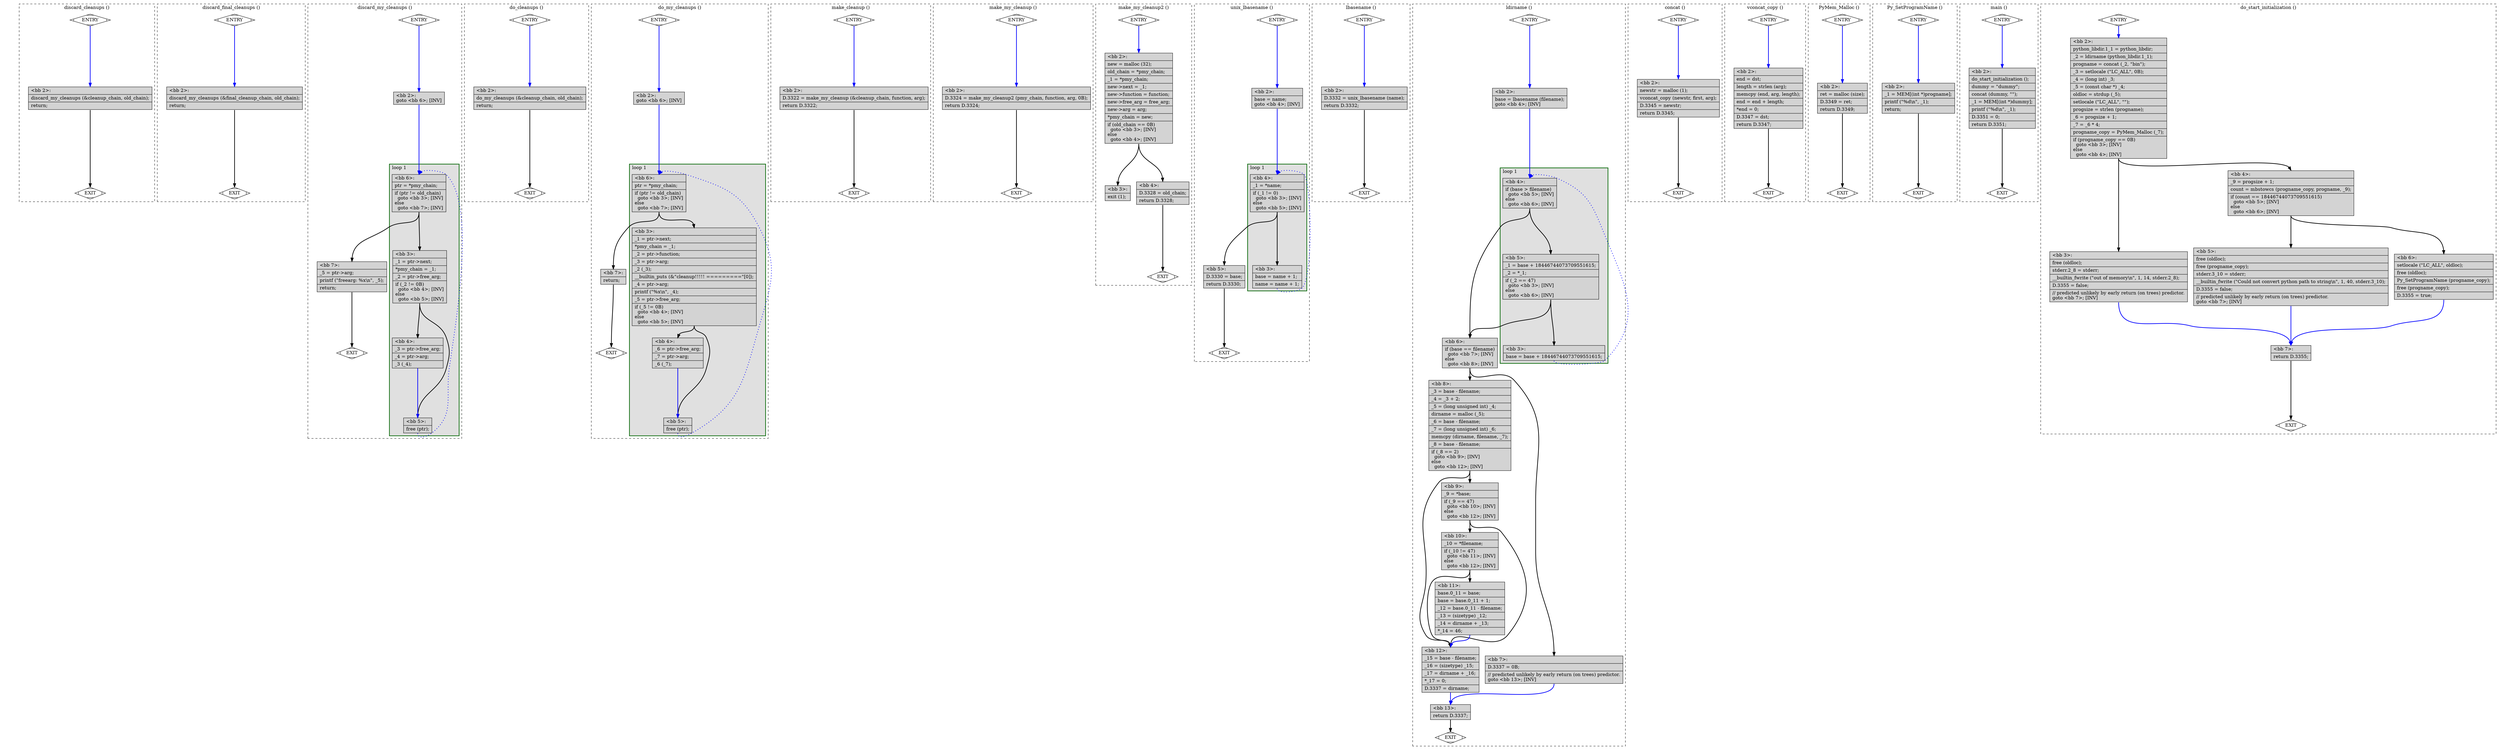 digraph "test.o-binutils_leak_7.c.015t.cfg" {
overlap=false;
subgraph "cluster_discard_cleanups" {
	style="dashed";
	color="black";
	label="discard_cleanups ()";
	fn_22_basic_block_0 [shape=Mdiamond,style=filled,fillcolor=white,label="ENTRY"];

	fn_22_basic_block_1 [shape=Mdiamond,style=filled,fillcolor=white,label="EXIT"];

	fn_22_basic_block_2 [shape=record,style=filled,fillcolor=lightgrey,label="{\<bb\ 2\>:\l\
|discard_my_cleanups\ (&cleanup_chain,\ old_chain);\l\
|return;\l\
}"];

	fn_22_basic_block_0:s -> fn_22_basic_block_2:n [style="solid,bold",color=blue,weight=100,constraint=true];
	fn_22_basic_block_2:s -> fn_22_basic_block_1:n [style="solid,bold",color=black,weight=10,constraint=true];
	fn_22_basic_block_0:s -> fn_22_basic_block_1:n [style="invis",constraint=true];
}
subgraph "cluster_discard_final_cleanups" {
	style="dashed";
	color="black";
	label="discard_final_cleanups ()";
	fn_23_basic_block_0 [shape=Mdiamond,style=filled,fillcolor=white,label="ENTRY"];

	fn_23_basic_block_1 [shape=Mdiamond,style=filled,fillcolor=white,label="EXIT"];

	fn_23_basic_block_2 [shape=record,style=filled,fillcolor=lightgrey,label="{\<bb\ 2\>:\l\
|discard_my_cleanups\ (&final_cleanup_chain,\ old_chain);\l\
|return;\l\
}"];

	fn_23_basic_block_0:s -> fn_23_basic_block_2:n [style="solid,bold",color=blue,weight=100,constraint=true];
	fn_23_basic_block_2:s -> fn_23_basic_block_1:n [style="solid,bold",color=black,weight=10,constraint=true];
	fn_23_basic_block_0:s -> fn_23_basic_block_1:n [style="invis",constraint=true];
}
subgraph "cluster_discard_my_cleanups" {
	style="dashed";
	color="black";
	label="discard_my_cleanups ()";
	subgraph cluster_24_1 {
	style="filled";
	color="darkgreen";
	fillcolor="grey88";
	label="loop 1";
	labeljust=l;
	penwidth=2;
	fn_24_basic_block_6 [shape=record,style=filled,fillcolor=lightgrey,label="{\<bb\ 6\>:\l\
|ptr\ =\ *pmy_chain;\l\
|if\ (ptr\ !=\ old_chain)\l\
\ \ goto\ \<bb\ 3\>;\ [INV]\l\
else\l\
\ \ goto\ \<bb\ 7\>;\ [INV]\l\
}"];

	fn_24_basic_block_3 [shape=record,style=filled,fillcolor=lightgrey,label="{\<bb\ 3\>:\l\
|_1\ =\ ptr-\>next;\l\
|*pmy_chain\ =\ _1;\l\
|_2\ =\ ptr-\>free_arg;\l\
|if\ (_2\ !=\ 0B)\l\
\ \ goto\ \<bb\ 4\>;\ [INV]\l\
else\l\
\ \ goto\ \<bb\ 5\>;\ [INV]\l\
}"];

	fn_24_basic_block_4 [shape=record,style=filled,fillcolor=lightgrey,label="{\<bb\ 4\>:\l\
|_3\ =\ ptr-\>free_arg;\l\
|_4\ =\ ptr-\>arg;\l\
|_3\ (_4);\l\
}"];

	fn_24_basic_block_5 [shape=record,style=filled,fillcolor=lightgrey,label="{\<bb\ 5\>:\l\
|free\ (ptr);\l\
}"];

	}
	fn_24_basic_block_0 [shape=Mdiamond,style=filled,fillcolor=white,label="ENTRY"];

	fn_24_basic_block_1 [shape=Mdiamond,style=filled,fillcolor=white,label="EXIT"];

	fn_24_basic_block_2 [shape=record,style=filled,fillcolor=lightgrey,label="{\<bb\ 2\>:\l\
goto\ \<bb\ 6\>;\ [INV]\l\
}"];

	fn_24_basic_block_7 [shape=record,style=filled,fillcolor=lightgrey,label="{\<bb\ 7\>:\l\
|_5\ =\ ptr-\>arg;\l\
|printf\ (\"freearg:\ %x\\n\",\ _5);\l\
|return;\l\
}"];

	fn_24_basic_block_0:s -> fn_24_basic_block_2:n [style="solid,bold",color=blue,weight=100,constraint=true];
	fn_24_basic_block_2:s -> fn_24_basic_block_6:n [style="solid,bold",color=blue,weight=100,constraint=true];
	fn_24_basic_block_3:s -> fn_24_basic_block_4:n [style="solid,bold",color=black,weight=10,constraint=true];
	fn_24_basic_block_3:s -> fn_24_basic_block_5:n [style="solid,bold",color=black,weight=10,constraint=true];
	fn_24_basic_block_4:s -> fn_24_basic_block_5:n [style="solid,bold",color=blue,weight=100,constraint=true];
	fn_24_basic_block_5:s -> fn_24_basic_block_6:n [style="dotted,bold",color=blue,weight=10,constraint=false];
	fn_24_basic_block_6:s -> fn_24_basic_block_3:n [style="solid,bold",color=black,weight=10,constraint=true];
	fn_24_basic_block_6:s -> fn_24_basic_block_7:n [style="solid,bold",color=black,weight=10,constraint=true];
	fn_24_basic_block_7:s -> fn_24_basic_block_1:n [style="solid,bold",color=black,weight=10,constraint=true];
	fn_24_basic_block_0:s -> fn_24_basic_block_1:n [style="invis",constraint=true];
}
subgraph "cluster_do_cleanups" {
	style="dashed";
	color="black";
	label="do_cleanups ()";
	fn_26_basic_block_0 [shape=Mdiamond,style=filled,fillcolor=white,label="ENTRY"];

	fn_26_basic_block_1 [shape=Mdiamond,style=filled,fillcolor=white,label="EXIT"];

	fn_26_basic_block_2 [shape=record,style=filled,fillcolor=lightgrey,label="{\<bb\ 2\>:\l\
|do_my_cleanups\ (&cleanup_chain,\ old_chain);\l\
|return;\l\
}"];

	fn_26_basic_block_0:s -> fn_26_basic_block_2:n [style="solid,bold",color=blue,weight=100,constraint=true];
	fn_26_basic_block_2:s -> fn_26_basic_block_1:n [style="solid,bold",color=black,weight=10,constraint=true];
	fn_26_basic_block_0:s -> fn_26_basic_block_1:n [style="invis",constraint=true];
}
subgraph "cluster_do_my_cleanups" {
	style="dashed";
	color="black";
	label="do_my_cleanups ()";
	subgraph cluster_25_1 {
	style="filled";
	color="darkgreen";
	fillcolor="grey88";
	label="loop 1";
	labeljust=l;
	penwidth=2;
	fn_25_basic_block_6 [shape=record,style=filled,fillcolor=lightgrey,label="{\<bb\ 6\>:\l\
|ptr\ =\ *pmy_chain;\l\
|if\ (ptr\ !=\ old_chain)\l\
\ \ goto\ \<bb\ 3\>;\ [INV]\l\
else\l\
\ \ goto\ \<bb\ 7\>;\ [INV]\l\
}"];

	fn_25_basic_block_3 [shape=record,style=filled,fillcolor=lightgrey,label="{\<bb\ 3\>:\l\
|_1\ =\ ptr-\>next;\l\
|*pmy_chain\ =\ _1;\l\
|_2\ =\ ptr-\>function;\l\
|_3\ =\ ptr-\>arg;\l\
|_2\ (_3);\l\
|__builtin_puts\ (&\"cleanup!!!!!\ =========\"[0]);\l\
|_4\ =\ ptr-\>arg;\l\
|printf\ (\"%x\\n\",\ _4);\l\
|_5\ =\ ptr-\>free_arg;\l\
|if\ (_5\ !=\ 0B)\l\
\ \ goto\ \<bb\ 4\>;\ [INV]\l\
else\l\
\ \ goto\ \<bb\ 5\>;\ [INV]\l\
}"];

	fn_25_basic_block_4 [shape=record,style=filled,fillcolor=lightgrey,label="{\<bb\ 4\>:\l\
|_6\ =\ ptr-\>free_arg;\l\
|_7\ =\ ptr-\>arg;\l\
|_6\ (_7);\l\
}"];

	fn_25_basic_block_5 [shape=record,style=filled,fillcolor=lightgrey,label="{\<bb\ 5\>:\l\
|free\ (ptr);\l\
}"];

	}
	fn_25_basic_block_0 [shape=Mdiamond,style=filled,fillcolor=white,label="ENTRY"];

	fn_25_basic_block_1 [shape=Mdiamond,style=filled,fillcolor=white,label="EXIT"];

	fn_25_basic_block_2 [shape=record,style=filled,fillcolor=lightgrey,label="{\<bb\ 2\>:\l\
goto\ \<bb\ 6\>;\ [INV]\l\
}"];

	fn_25_basic_block_7 [shape=record,style=filled,fillcolor=lightgrey,label="{\<bb\ 7\>:\l\
|return;\l\
}"];

	fn_25_basic_block_0:s -> fn_25_basic_block_2:n [style="solid,bold",color=blue,weight=100,constraint=true];
	fn_25_basic_block_2:s -> fn_25_basic_block_6:n [style="solid,bold",color=blue,weight=100,constraint=true];
	fn_25_basic_block_3:s -> fn_25_basic_block_4:n [style="solid,bold",color=black,weight=10,constraint=true];
	fn_25_basic_block_3:s -> fn_25_basic_block_5:n [style="solid,bold",color=black,weight=10,constraint=true];
	fn_25_basic_block_4:s -> fn_25_basic_block_5:n [style="solid,bold",color=blue,weight=100,constraint=true];
	fn_25_basic_block_5:s -> fn_25_basic_block_6:n [style="dotted,bold",color=blue,weight=10,constraint=false];
	fn_25_basic_block_6:s -> fn_25_basic_block_3:n [style="solid,bold",color=black,weight=10,constraint=true];
	fn_25_basic_block_6:s -> fn_25_basic_block_7:n [style="solid,bold",color=black,weight=10,constraint=true];
	fn_25_basic_block_7:s -> fn_25_basic_block_1:n [style="solid,bold",color=black,weight=10,constraint=true];
	fn_25_basic_block_0:s -> fn_25_basic_block_1:n [style="invis",constraint=true];
}
subgraph "cluster_make_cleanup" {
	style="dashed";
	color="black";
	label="make_cleanup ()";
	fn_29_basic_block_0 [shape=Mdiamond,style=filled,fillcolor=white,label="ENTRY"];

	fn_29_basic_block_1 [shape=Mdiamond,style=filled,fillcolor=white,label="EXIT"];

	fn_29_basic_block_2 [shape=record,style=filled,fillcolor=lightgrey,label="{\<bb\ 2\>:\l\
|D.3322\ =\ make_my_cleanup\ (&cleanup_chain,\ function,\ arg);\l\
|return\ D.3322;\l\
}"];

	fn_29_basic_block_0:s -> fn_29_basic_block_2:n [style="solid,bold",color=blue,weight=100,constraint=true];
	fn_29_basic_block_2:s -> fn_29_basic_block_1:n [style="solid,bold",color=black,weight=10,constraint=true];
	fn_29_basic_block_0:s -> fn_29_basic_block_1:n [style="invis",constraint=true];
}
subgraph "cluster_make_my_cleanup" {
	style="dashed";
	color="black";
	label="make_my_cleanup ()";
	fn_28_basic_block_0 [shape=Mdiamond,style=filled,fillcolor=white,label="ENTRY"];

	fn_28_basic_block_1 [shape=Mdiamond,style=filled,fillcolor=white,label="EXIT"];

	fn_28_basic_block_2 [shape=record,style=filled,fillcolor=lightgrey,label="{\<bb\ 2\>:\l\
|D.3324\ =\ make_my_cleanup2\ (pmy_chain,\ function,\ arg,\ 0B);\l\
|return\ D.3324;\l\
}"];

	fn_28_basic_block_0:s -> fn_28_basic_block_2:n [style="solid,bold",color=blue,weight=100,constraint=true];
	fn_28_basic_block_2:s -> fn_28_basic_block_1:n [style="solid,bold",color=black,weight=10,constraint=true];
	fn_28_basic_block_0:s -> fn_28_basic_block_1:n [style="invis",constraint=true];
}
subgraph "cluster_make_my_cleanup2" {
	style="dashed";
	color="black";
	label="make_my_cleanup2 ()";
	fn_27_basic_block_0 [shape=Mdiamond,style=filled,fillcolor=white,label="ENTRY"];

	fn_27_basic_block_1 [shape=Mdiamond,style=filled,fillcolor=white,label="EXIT"];

	fn_27_basic_block_2 [shape=record,style=filled,fillcolor=lightgrey,label="{\<bb\ 2\>:\l\
|new\ =\ malloc\ (32);\l\
|old_chain\ =\ *pmy_chain;\l\
|_1\ =\ *pmy_chain;\l\
|new-\>next\ =\ _1;\l\
|new-\>function\ =\ function;\l\
|new-\>free_arg\ =\ free_arg;\l\
|new-\>arg\ =\ arg;\l\
|*pmy_chain\ =\ new;\l\
|if\ (old_chain\ ==\ 0B)\l\
\ \ goto\ \<bb\ 3\>;\ [INV]\l\
else\l\
\ \ goto\ \<bb\ 4\>;\ [INV]\l\
}"];

	fn_27_basic_block_3 [shape=record,style=filled,fillcolor=lightgrey,label="{\<bb\ 3\>:\l\
|exit\ (1);\l\
}"];

	fn_27_basic_block_4 [shape=record,style=filled,fillcolor=lightgrey,label="{\<bb\ 4\>:\l\
|D.3328\ =\ old_chain;\l\
|return\ D.3328;\l\
}"];

	fn_27_basic_block_0:s -> fn_27_basic_block_2:n [style="solid,bold",color=blue,weight=100,constraint=true];
	fn_27_basic_block_2:s -> fn_27_basic_block_3:n [style="solid,bold",color=black,weight=10,constraint=true];
	fn_27_basic_block_2:s -> fn_27_basic_block_4:n [style="solid,bold",color=black,weight=10,constraint=true];
	fn_27_basic_block_4:s -> fn_27_basic_block_1:n [style="solid,bold",color=black,weight=10,constraint=true];
	fn_27_basic_block_0:s -> fn_27_basic_block_1:n [style="invis",constraint=true];
}
subgraph "cluster_unix_lbasename" {
	style="dashed";
	color="black";
	label="unix_lbasename ()";
	subgraph cluster_30_1 {
	style="filled";
	color="darkgreen";
	fillcolor="grey88";
	label="loop 1";
	labeljust=l;
	penwidth=2;
	fn_30_basic_block_4 [shape=record,style=filled,fillcolor=lightgrey,label="{\<bb\ 4\>:\l\
|_1\ =\ *name;\l\
|if\ (_1\ !=\ 0)\l\
\ \ goto\ \<bb\ 3\>;\ [INV]\l\
else\l\
\ \ goto\ \<bb\ 5\>;\ [INV]\l\
}"];

	fn_30_basic_block_3 [shape=record,style=filled,fillcolor=lightgrey,label="{\<bb\ 3\>:\l\
|base\ =\ name\ +\ 1;\l\
|name\ =\ name\ +\ 1;\l\
}"];

	}
	fn_30_basic_block_0 [shape=Mdiamond,style=filled,fillcolor=white,label="ENTRY"];

	fn_30_basic_block_1 [shape=Mdiamond,style=filled,fillcolor=white,label="EXIT"];

	fn_30_basic_block_2 [shape=record,style=filled,fillcolor=lightgrey,label="{\<bb\ 2\>:\l\
|base\ =\ name;\l\
goto\ \<bb\ 4\>;\ [INV]\l\
}"];

	fn_30_basic_block_5 [shape=record,style=filled,fillcolor=lightgrey,label="{\<bb\ 5\>:\l\
|D.3330\ =\ base;\l\
|return\ D.3330;\l\
}"];

	fn_30_basic_block_0:s -> fn_30_basic_block_2:n [style="solid,bold",color=blue,weight=100,constraint=true];
	fn_30_basic_block_2:s -> fn_30_basic_block_4:n [style="solid,bold",color=blue,weight=100,constraint=true];
	fn_30_basic_block_3:s -> fn_30_basic_block_4:n [style="dotted,bold",color=blue,weight=10,constraint=false];
	fn_30_basic_block_4:s -> fn_30_basic_block_3:n [style="solid,bold",color=black,weight=10,constraint=true];
	fn_30_basic_block_4:s -> fn_30_basic_block_5:n [style="solid,bold",color=black,weight=10,constraint=true];
	fn_30_basic_block_5:s -> fn_30_basic_block_1:n [style="solid,bold",color=black,weight=10,constraint=true];
	fn_30_basic_block_0:s -> fn_30_basic_block_1:n [style="invis",constraint=true];
}
subgraph "cluster_lbasename" {
	style="dashed";
	color="black";
	label="lbasename ()";
	fn_31_basic_block_0 [shape=Mdiamond,style=filled,fillcolor=white,label="ENTRY"];

	fn_31_basic_block_1 [shape=Mdiamond,style=filled,fillcolor=white,label="EXIT"];

	fn_31_basic_block_2 [shape=record,style=filled,fillcolor=lightgrey,label="{\<bb\ 2\>:\l\
|D.3332\ =\ unix_lbasename\ (name);\l\
|return\ D.3332;\l\
}"];

	fn_31_basic_block_0:s -> fn_31_basic_block_2:n [style="solid,bold",color=blue,weight=100,constraint=true];
	fn_31_basic_block_2:s -> fn_31_basic_block_1:n [style="solid,bold",color=black,weight=10,constraint=true];
	fn_31_basic_block_0:s -> fn_31_basic_block_1:n [style="invis",constraint=true];
}
subgraph "cluster_ldirname" {
	style="dashed";
	color="black";
	label="ldirname ()";
	subgraph cluster_32_1 {
	style="filled";
	color="darkgreen";
	fillcolor="grey88";
	label="loop 1";
	labeljust=l;
	penwidth=2;
	fn_32_basic_block_4 [shape=record,style=filled,fillcolor=lightgrey,label="{\<bb\ 4\>:\l\
|if\ (base\ \>\ filename)\l\
\ \ goto\ \<bb\ 5\>;\ [INV]\l\
else\l\
\ \ goto\ \<bb\ 6\>;\ [INV]\l\
}"];

	fn_32_basic_block_5 [shape=record,style=filled,fillcolor=lightgrey,label="{\<bb\ 5\>:\l\
|_1\ =\ base\ +\ 18446744073709551615;\l\
|_2\ =\ *_1;\l\
|if\ (_2\ ==\ 47)\l\
\ \ goto\ \<bb\ 3\>;\ [INV]\l\
else\l\
\ \ goto\ \<bb\ 6\>;\ [INV]\l\
}"];

	fn_32_basic_block_3 [shape=record,style=filled,fillcolor=lightgrey,label="{\<bb\ 3\>:\l\
|base\ =\ base\ +\ 18446744073709551615;\l\
}"];

	}
	fn_32_basic_block_0 [shape=Mdiamond,style=filled,fillcolor=white,label="ENTRY"];

	fn_32_basic_block_1 [shape=Mdiamond,style=filled,fillcolor=white,label="EXIT"];

	fn_32_basic_block_2 [shape=record,style=filled,fillcolor=lightgrey,label="{\<bb\ 2\>:\l\
|base\ =\ lbasename\ (filename);\l\
goto\ \<bb\ 4\>;\ [INV]\l\
}"];

	fn_32_basic_block_6 [shape=record,style=filled,fillcolor=lightgrey,label="{\<bb\ 6\>:\l\
|if\ (base\ ==\ filename)\l\
\ \ goto\ \<bb\ 7\>;\ [INV]\l\
else\l\
\ \ goto\ \<bb\ 8\>;\ [INV]\l\
}"];

	fn_32_basic_block_7 [shape=record,style=filled,fillcolor=lightgrey,label="{\<bb\ 7\>:\l\
|D.3337\ =\ 0B;\l\
|//\ predicted\ unlikely\ by\ early\ return\ (on\ trees)\ predictor.\l\
goto\ \<bb\ 13\>;\ [INV]\l\
}"];

	fn_32_basic_block_8 [shape=record,style=filled,fillcolor=lightgrey,label="{\<bb\ 8\>:\l\
|_3\ =\ base\ -\ filename;\l\
|_4\ =\ _3\ +\ 2;\l\
|_5\ =\ (long\ unsigned\ int)\ _4;\l\
|dirname\ =\ malloc\ (_5);\l\
|_6\ =\ base\ -\ filename;\l\
|_7\ =\ (long\ unsigned\ int)\ _6;\l\
|memcpy\ (dirname,\ filename,\ _7);\l\
|_8\ =\ base\ -\ filename;\l\
|if\ (_8\ ==\ 2)\l\
\ \ goto\ \<bb\ 9\>;\ [INV]\l\
else\l\
\ \ goto\ \<bb\ 12\>;\ [INV]\l\
}"];

	fn_32_basic_block_9 [shape=record,style=filled,fillcolor=lightgrey,label="{\<bb\ 9\>:\l\
|_9\ =\ *base;\l\
|if\ (_9\ ==\ 47)\l\
\ \ goto\ \<bb\ 10\>;\ [INV]\l\
else\l\
\ \ goto\ \<bb\ 12\>;\ [INV]\l\
}"];

	fn_32_basic_block_10 [shape=record,style=filled,fillcolor=lightgrey,label="{\<bb\ 10\>:\l\
|_10\ =\ *filename;\l\
|if\ (_10\ !=\ 47)\l\
\ \ goto\ \<bb\ 11\>;\ [INV]\l\
else\l\
\ \ goto\ \<bb\ 12\>;\ [INV]\l\
}"];

	fn_32_basic_block_11 [shape=record,style=filled,fillcolor=lightgrey,label="{\<bb\ 11\>:\l\
|base.0_11\ =\ base;\l\
|base\ =\ base.0_11\ +\ 1;\l\
|_12\ =\ base.0_11\ -\ filename;\l\
|_13\ =\ (sizetype)\ _12;\l\
|_14\ =\ dirname\ +\ _13;\l\
|*_14\ =\ 46;\l\
}"];

	fn_32_basic_block_12 [shape=record,style=filled,fillcolor=lightgrey,label="{\<bb\ 12\>:\l\
|_15\ =\ base\ -\ filename;\l\
|_16\ =\ (sizetype)\ _15;\l\
|_17\ =\ dirname\ +\ _16;\l\
|*_17\ =\ 0;\l\
|D.3337\ =\ dirname;\l\
}"];

	fn_32_basic_block_13 [shape=record,style=filled,fillcolor=lightgrey,label="{\<bb\ 13\>:\l\
|return\ D.3337;\l\
}"];

	fn_32_basic_block_0:s -> fn_32_basic_block_2:n [style="solid,bold",color=blue,weight=100,constraint=true];
	fn_32_basic_block_2:s -> fn_32_basic_block_4:n [style="solid,bold",color=blue,weight=100,constraint=true];
	fn_32_basic_block_3:s -> fn_32_basic_block_4:n [style="dotted,bold",color=blue,weight=10,constraint=false];
	fn_32_basic_block_4:s -> fn_32_basic_block_5:n [style="solid,bold",color=black,weight=10,constraint=true];
	fn_32_basic_block_4:s -> fn_32_basic_block_6:n [style="solid,bold",color=black,weight=10,constraint=true];
	fn_32_basic_block_5:s -> fn_32_basic_block_3:n [style="solid,bold",color=black,weight=10,constraint=true];
	fn_32_basic_block_5:s -> fn_32_basic_block_6:n [style="solid,bold",color=black,weight=10,constraint=true];
	fn_32_basic_block_6:s -> fn_32_basic_block_7:n [style="solid,bold",color=black,weight=10,constraint=true];
	fn_32_basic_block_6:s -> fn_32_basic_block_8:n [style="solid,bold",color=black,weight=10,constraint=true];
	fn_32_basic_block_7:s -> fn_32_basic_block_13:n [style="solid,bold",color=blue,weight=100,constraint=true];
	fn_32_basic_block_8:s -> fn_32_basic_block_9:n [style="solid,bold",color=black,weight=10,constraint=true];
	fn_32_basic_block_8:s -> fn_32_basic_block_12:n [style="solid,bold",color=black,weight=10,constraint=true];
	fn_32_basic_block_9:s -> fn_32_basic_block_10:n [style="solid,bold",color=black,weight=10,constraint=true];
	fn_32_basic_block_9:s -> fn_32_basic_block_12:n [style="solid,bold",color=black,weight=10,constraint=true];
	fn_32_basic_block_10:s -> fn_32_basic_block_11:n [style="solid,bold",color=black,weight=10,constraint=true];
	fn_32_basic_block_10:s -> fn_32_basic_block_12:n [style="solid,bold",color=black,weight=10,constraint=true];
	fn_32_basic_block_11:s -> fn_32_basic_block_12:n [style="solid,bold",color=blue,weight=100,constraint=true];
	fn_32_basic_block_12:s -> fn_32_basic_block_13:n [style="solid,bold",color=blue,weight=100,constraint=true];
	fn_32_basic_block_13:s -> fn_32_basic_block_1:n [style="solid,bold",color=black,weight=10,constraint=true];
	fn_32_basic_block_0:s -> fn_32_basic_block_1:n [style="invis",constraint=true];
}
subgraph "cluster_concat" {
	style="dashed";
	color="black";
	label="concat ()";
	fn_34_basic_block_0 [shape=Mdiamond,style=filled,fillcolor=white,label="ENTRY"];

	fn_34_basic_block_1 [shape=Mdiamond,style=filled,fillcolor=white,label="EXIT"];

	fn_34_basic_block_2 [shape=record,style=filled,fillcolor=lightgrey,label="{\<bb\ 2\>:\l\
|newstr\ =\ malloc\ (1);\l\
|vconcat_copy\ (newstr,\ first,\ arg);\l\
|D.3345\ =\ newstr;\l\
|return\ D.3345;\l\
}"];

	fn_34_basic_block_0:s -> fn_34_basic_block_2:n [style="solid,bold",color=blue,weight=100,constraint=true];
	fn_34_basic_block_2:s -> fn_34_basic_block_1:n [style="solid,bold",color=black,weight=10,constraint=true];
	fn_34_basic_block_0:s -> fn_34_basic_block_1:n [style="invis",constraint=true];
}
subgraph "cluster_vconcat_copy" {
	style="dashed";
	color="black";
	label="vconcat_copy ()";
	fn_33_basic_block_0 [shape=Mdiamond,style=filled,fillcolor=white,label="ENTRY"];

	fn_33_basic_block_1 [shape=Mdiamond,style=filled,fillcolor=white,label="EXIT"];

	fn_33_basic_block_2 [shape=record,style=filled,fillcolor=lightgrey,label="{\<bb\ 2\>:\l\
|end\ =\ dst;\l\
|length\ =\ strlen\ (arg);\l\
|memcpy\ (end,\ arg,\ length);\l\
|end\ =\ end\ +\ length;\l\
|*end\ =\ 0;\l\
|D.3347\ =\ dst;\l\
|return\ D.3347;\l\
}"];

	fn_33_basic_block_0:s -> fn_33_basic_block_2:n [style="solid,bold",color=blue,weight=100,constraint=true];
	fn_33_basic_block_2:s -> fn_33_basic_block_1:n [style="solid,bold",color=black,weight=10,constraint=true];
	fn_33_basic_block_0:s -> fn_33_basic_block_1:n [style="invis",constraint=true];
}
subgraph "cluster_PyMem_Malloc" {
	style="dashed";
	color="black";
	label="PyMem_Malloc ()";
	fn_35_basic_block_0 [shape=Mdiamond,style=filled,fillcolor=white,label="ENTRY"];

	fn_35_basic_block_1 [shape=Mdiamond,style=filled,fillcolor=white,label="EXIT"];

	fn_35_basic_block_2 [shape=record,style=filled,fillcolor=lightgrey,label="{\<bb\ 2\>:\l\
|ret\ =\ malloc\ (size);\l\
|D.3349\ =\ ret;\l\
|return\ D.3349;\l\
}"];

	fn_35_basic_block_0:s -> fn_35_basic_block_2:n [style="solid,bold",color=blue,weight=100,constraint=true];
	fn_35_basic_block_2:s -> fn_35_basic_block_1:n [style="solid,bold",color=black,weight=10,constraint=true];
	fn_35_basic_block_0:s -> fn_35_basic_block_1:n [style="invis",constraint=true];
}
subgraph "cluster_Py_SetProgramName" {
	style="dashed";
	color="black";
	label="Py_SetProgramName ()";
	fn_36_basic_block_0 [shape=Mdiamond,style=filled,fillcolor=white,label="ENTRY"];

	fn_36_basic_block_1 [shape=Mdiamond,style=filled,fillcolor=white,label="EXIT"];

	fn_36_basic_block_2 [shape=record,style=filled,fillcolor=lightgrey,label="{\<bb\ 2\>:\l\
|_1\ =\ MEM[(int\ *)progname];\l\
|printf\ (\"%d\\n\",\ _1);\l\
|return;\l\
}"];

	fn_36_basic_block_0:s -> fn_36_basic_block_2:n [style="solid,bold",color=blue,weight=100,constraint=true];
	fn_36_basic_block_2:s -> fn_36_basic_block_1:n [style="solid,bold",color=black,weight=10,constraint=true];
	fn_36_basic_block_0:s -> fn_36_basic_block_1:n [style="invis",constraint=true];
}
subgraph "cluster_main" {
	style="dashed";
	color="black";
	label="main ()";
	fn_38_basic_block_0 [shape=Mdiamond,style=filled,fillcolor=white,label="ENTRY"];

	fn_38_basic_block_1 [shape=Mdiamond,style=filled,fillcolor=white,label="EXIT"];

	fn_38_basic_block_2 [shape=record,style=filled,fillcolor=lightgrey,label="{\<bb\ 2\>:\l\
|do_start_initialization\ ();\l\
|dummy\ =\ \"dummy\";\l\
|concat\ (dummy,\ \"\");\l\
|_1\ =\ MEM[(int\ *)dummy];\l\
|printf\ (\"%d\\n\",\ _1);\l\
|D.3351\ =\ 0;\l\
|return\ D.3351;\l\
}"];

	fn_38_basic_block_0:s -> fn_38_basic_block_2:n [style="solid,bold",color=blue,weight=100,constraint=true];
	fn_38_basic_block_2:s -> fn_38_basic_block_1:n [style="solid,bold",color=black,weight=10,constraint=true];
	fn_38_basic_block_0:s -> fn_38_basic_block_1:n [style="invis",constraint=true];
}
subgraph "cluster_do_start_initialization" {
	style="dashed";
	color="black";
	label="do_start_initialization ()";
	fn_37_basic_block_0 [shape=Mdiamond,style=filled,fillcolor=white,label="ENTRY"];

	fn_37_basic_block_1 [shape=Mdiamond,style=filled,fillcolor=white,label="EXIT"];

	fn_37_basic_block_2 [shape=record,style=filled,fillcolor=lightgrey,label="{\<bb\ 2\>:\l\
|python_libdir.1_1\ =\ python_libdir;\l\
|_2\ =\ ldirname\ (python_libdir.1_1);\l\
|progname\ =\ concat\ (_2,\ \"bin\");\l\
|_3\ =\ setlocale\ (\"LC_ALL\",\ 0B);\l\
|_4\ =\ (long\ int)\ _3;\l\
|_5\ =\ (const\ char\ *)\ _4;\l\
|oldloc\ =\ strdup\ (_5);\l\
|setlocale\ (\"LC_ALL\",\ \"\");\l\
|progsize\ =\ strlen\ (progname);\l\
|_6\ =\ progsize\ +\ 1;\l\
|_7\ =\ _6\ *\ 4;\l\
|progname_copy\ =\ PyMem_Malloc\ (_7);\l\
|if\ (progname_copy\ ==\ 0B)\l\
\ \ goto\ \<bb\ 3\>;\ [INV]\l\
else\l\
\ \ goto\ \<bb\ 4\>;\ [INV]\l\
}"];

	fn_37_basic_block_3 [shape=record,style=filled,fillcolor=lightgrey,label="{\<bb\ 3\>:\l\
|free\ (oldloc);\l\
|stderr.2_8\ =\ stderr;\l\
|__builtin_fwrite\ (\"out\ of\ memory\\n\",\ 1,\ 14,\ stderr.2_8);\l\
|D.3355\ =\ false;\l\
|//\ predicted\ unlikely\ by\ early\ return\ (on\ trees)\ predictor.\l\
goto\ \<bb\ 7\>;\ [INV]\l\
}"];

	fn_37_basic_block_4 [shape=record,style=filled,fillcolor=lightgrey,label="{\<bb\ 4\>:\l\
|_9\ =\ progsize\ +\ 1;\l\
|count\ =\ mbstowcs\ (progname_copy,\ progname,\ _9);\l\
|if\ (count\ ==\ 18446744073709551615)\l\
\ \ goto\ \<bb\ 5\>;\ [INV]\l\
else\l\
\ \ goto\ \<bb\ 6\>;\ [INV]\l\
}"];

	fn_37_basic_block_5 [shape=record,style=filled,fillcolor=lightgrey,label="{\<bb\ 5\>:\l\
|free\ (oldloc);\l\
|free\ (progname_copy);\l\
|stderr.3_10\ =\ stderr;\l\
|__builtin_fwrite\ (\"Could\ not\ convert\ python\ path\ to\ string\\n\",\ 1,\ 40,\ stderr.3_10);\l\
|D.3355\ =\ false;\l\
|//\ predicted\ unlikely\ by\ early\ return\ (on\ trees)\ predictor.\l\
goto\ \<bb\ 7\>;\ [INV]\l\
}"];

	fn_37_basic_block_6 [shape=record,style=filled,fillcolor=lightgrey,label="{\<bb\ 6\>:\l\
|setlocale\ (\"LC_ALL\",\ oldloc);\l\
|free\ (oldloc);\l\
|Py_SetProgramName\ (progname_copy);\l\
|free\ (progname_copy);\l\
|D.3355\ =\ true;\l\
}"];

	fn_37_basic_block_7 [shape=record,style=filled,fillcolor=lightgrey,label="{\<bb\ 7\>:\l\
|return\ D.3355;\l\
}"];

	fn_37_basic_block_0:s -> fn_37_basic_block_2:n [style="solid,bold",color=blue,weight=100,constraint=true];
	fn_37_basic_block_2:s -> fn_37_basic_block_3:n [style="solid,bold",color=black,weight=10,constraint=true];
	fn_37_basic_block_2:s -> fn_37_basic_block_4:n [style="solid,bold",color=black,weight=10,constraint=true];
	fn_37_basic_block_3:s -> fn_37_basic_block_7:n [style="solid,bold",color=blue,weight=100,constraint=true];
	fn_37_basic_block_4:s -> fn_37_basic_block_5:n [style="solid,bold",color=black,weight=10,constraint=true];
	fn_37_basic_block_4:s -> fn_37_basic_block_6:n [style="solid,bold",color=black,weight=10,constraint=true];
	fn_37_basic_block_5:s -> fn_37_basic_block_7:n [style="solid,bold",color=blue,weight=100,constraint=true];
	fn_37_basic_block_6:s -> fn_37_basic_block_7:n [style="solid,bold",color=blue,weight=100,constraint=true];
	fn_37_basic_block_7:s -> fn_37_basic_block_1:n [style="solid,bold",color=black,weight=10,constraint=true];
	fn_37_basic_block_0:s -> fn_37_basic_block_1:n [style="invis",constraint=true];
}
}
